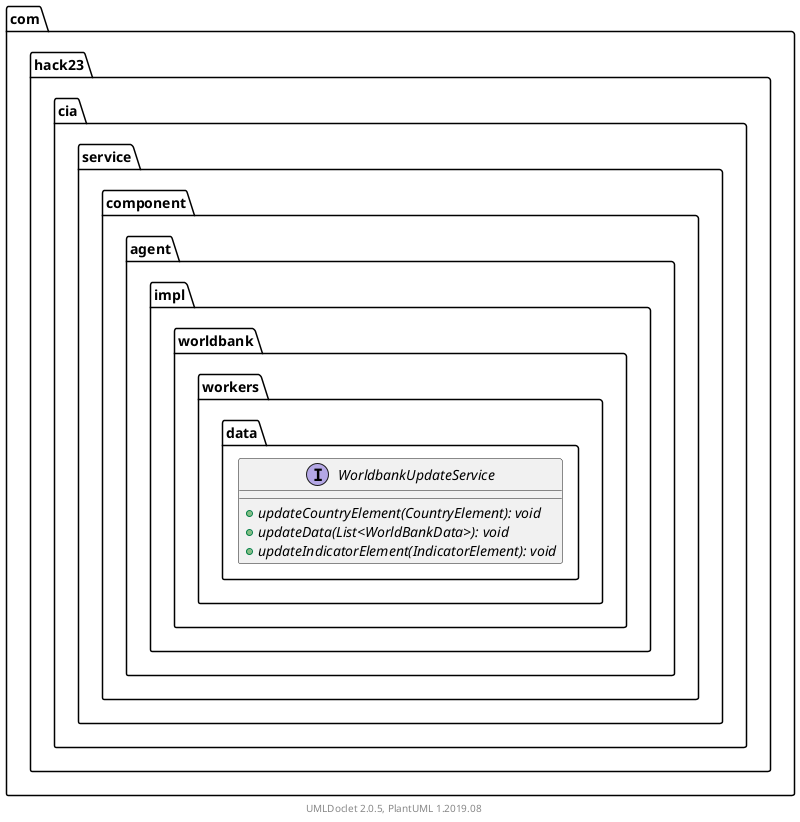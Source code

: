 @startuml
    namespace com.hack23.cia.service.component.agent.impl.worldbank.workers.data {

        interface WorldbankUpdateService [[WorldbankUpdateService.html]] {
            {abstract} +updateCountryElement(CountryElement): void
            {abstract} +updateData(List<WorldBankData>): void
            {abstract} +updateIndicatorElement(IndicatorElement): void
        }

    }

    center footer UMLDoclet 2.0.5, PlantUML 1.2019.08
@enduml
